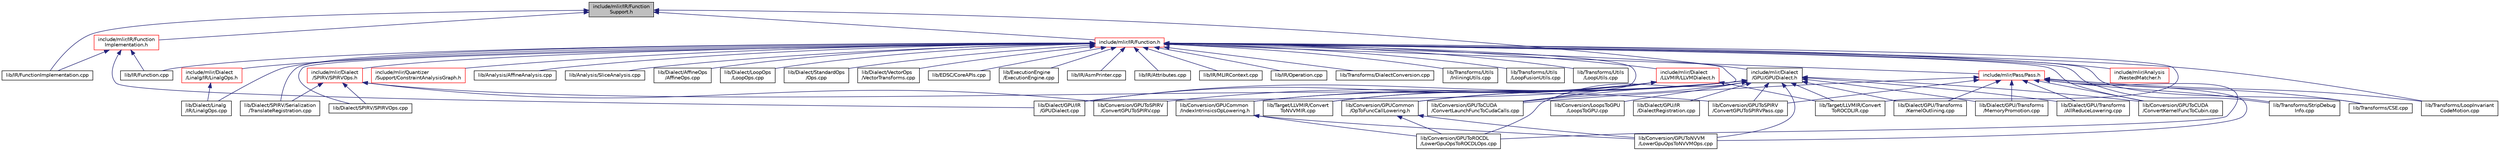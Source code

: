 digraph "include/mlir/IR/FunctionSupport.h"
{
  bgcolor="transparent";
  edge [fontname="Helvetica",fontsize="10",labelfontname="Helvetica",labelfontsize="10"];
  node [fontname="Helvetica",fontsize="10",shape=record];
  Node47 [label="include/mlir/IR/Function\lSupport.h",height=0.2,width=0.4,color="black", fillcolor="grey75", style="filled", fontcolor="black"];
  Node47 -> Node48 [dir="back",color="midnightblue",fontsize="10",style="solid",fontname="Helvetica"];
  Node48 [label="include/mlir/Dialect\l/GPU/GPUDialect.h",height=0.2,width=0.4,color="black",URL="$GPUDialect_8h.html"];
  Node48 -> Node49 [dir="back",color="midnightblue",fontsize="10",style="solid",fontname="Helvetica"];
  Node49 [label="lib/Conversion/GPUCommon\l/IndexIntrinsicsOpLowering.h",height=0.2,width=0.4,color="black",URL="$IndexIntrinsicsOpLowering_8h.html"];
  Node49 -> Node50 [dir="back",color="midnightblue",fontsize="10",style="solid",fontname="Helvetica"];
  Node50 [label="lib/Conversion/GPUToNVVM\l/LowerGpuOpsToNVVMOps.cpp",height=0.2,width=0.4,color="black",URL="$LowerGpuOpsToNVVMOps_8cpp.html"];
  Node49 -> Node51 [dir="back",color="midnightblue",fontsize="10",style="solid",fontname="Helvetica"];
  Node51 [label="lib/Conversion/GPUToROCDL\l/LowerGpuOpsToROCDLOps.cpp",height=0.2,width=0.4,color="black",URL="$LowerGpuOpsToROCDLOps_8cpp.html"];
  Node48 -> Node52 [dir="back",color="midnightblue",fontsize="10",style="solid",fontname="Helvetica"];
  Node52 [label="lib/Conversion/GPUCommon\l/OpToFuncCallLowering.h",height=0.2,width=0.4,color="black",URL="$OpToFuncCallLowering_8h.html"];
  Node52 -> Node50 [dir="back",color="midnightblue",fontsize="10",style="solid",fontname="Helvetica"];
  Node52 -> Node51 [dir="back",color="midnightblue",fontsize="10",style="solid",fontname="Helvetica"];
  Node48 -> Node53 [dir="back",color="midnightblue",fontsize="10",style="solid",fontname="Helvetica"];
  Node53 [label="lib/Conversion/GPUToCUDA\l/ConvertKernelFuncToCubin.cpp",height=0.2,width=0.4,color="black",URL="$ConvertKernelFuncToCubin_8cpp.html"];
  Node48 -> Node54 [dir="back",color="midnightblue",fontsize="10",style="solid",fontname="Helvetica"];
  Node54 [label="lib/Conversion/GPUToCUDA\l/ConvertLaunchFuncToCudaCalls.cpp",height=0.2,width=0.4,color="black",URL="$ConvertLaunchFuncToCudaCalls_8cpp.html"];
  Node48 -> Node50 [dir="back",color="midnightblue",fontsize="10",style="solid",fontname="Helvetica"];
  Node48 -> Node51 [dir="back",color="midnightblue",fontsize="10",style="solid",fontname="Helvetica"];
  Node48 -> Node55 [dir="back",color="midnightblue",fontsize="10",style="solid",fontname="Helvetica"];
  Node55 [label="lib/Conversion/GPUToSPIRV\l/ConvertGPUToSPIRV.cpp",height=0.2,width=0.4,color="black",URL="$ConvertGPUToSPIRV_8cpp.html"];
  Node48 -> Node56 [dir="back",color="midnightblue",fontsize="10",style="solid",fontname="Helvetica"];
  Node56 [label="lib/Conversion/GPUToSPIRV\l/ConvertGPUToSPIRVPass.cpp",height=0.2,width=0.4,color="black",URL="$ConvertGPUToSPIRVPass_8cpp.html"];
  Node48 -> Node57 [dir="back",color="midnightblue",fontsize="10",style="solid",fontname="Helvetica"];
  Node57 [label="lib/Conversion/LoopsToGPU\l/LoopsToGPU.cpp",height=0.2,width=0.4,color="black",URL="$LoopsToGPU_8cpp.html"];
  Node48 -> Node58 [dir="back",color="midnightblue",fontsize="10",style="solid",fontname="Helvetica"];
  Node58 [label="lib/Dialect/GPU/IR\l/DialectRegistration.cpp",height=0.2,width=0.4,color="black",URL="$GPU_2IR_2DialectRegistration_8cpp.html"];
  Node48 -> Node59 [dir="back",color="midnightblue",fontsize="10",style="solid",fontname="Helvetica"];
  Node59 [label="lib/Dialect/GPU/IR\l/GPUDialect.cpp",height=0.2,width=0.4,color="black",URL="$GPUDialect_8cpp.html"];
  Node48 -> Node60 [dir="back",color="midnightblue",fontsize="10",style="solid",fontname="Helvetica"];
  Node60 [label="lib/Dialect/GPU/Transforms\l/AllReduceLowering.cpp",height=0.2,width=0.4,color="black",URL="$AllReduceLowering_8cpp.html"];
  Node48 -> Node61 [dir="back",color="midnightblue",fontsize="10",style="solid",fontname="Helvetica"];
  Node61 [label="lib/Dialect/GPU/Transforms\l/KernelOutlining.cpp",height=0.2,width=0.4,color="black",URL="$KernelOutlining_8cpp.html"];
  Node48 -> Node62 [dir="back",color="midnightblue",fontsize="10",style="solid",fontname="Helvetica"];
  Node62 [label="lib/Dialect/GPU/Transforms\l/MemoryPromotion.cpp",height=0.2,width=0.4,color="black",URL="$MemoryPromotion_8cpp.html"];
  Node48 -> Node63 [dir="back",color="midnightblue",fontsize="10",style="solid",fontname="Helvetica"];
  Node63 [label="lib/Target/LLVMIR/Convert\lToNVVMIR.cpp",height=0.2,width=0.4,color="black",URL="$ConvertToNVVMIR_8cpp.html"];
  Node48 -> Node64 [dir="back",color="midnightblue",fontsize="10",style="solid",fontname="Helvetica"];
  Node64 [label="lib/Target/LLVMIR/Convert\lToROCDLIR.cpp",height=0.2,width=0.4,color="black",URL="$ConvertToROCDLIR_8cpp.html"];
  Node47 -> Node65 [dir="back",color="midnightblue",fontsize="10",style="solid",fontname="Helvetica"];
  Node65 [label="include/mlir/IR/Function.h",height=0.2,width=0.4,color="red",URL="$Function_8h.html"];
  Node65 -> Node66 [dir="back",color="midnightblue",fontsize="10",style="solid",fontname="Helvetica"];
  Node66 [label="include/mlir/Analysis\l/NestedMatcher.h",height=0.2,width=0.4,color="red",URL="$NestedMatcher_8h.html"];
  Node65 -> Node70 [dir="back",color="midnightblue",fontsize="10",style="solid",fontname="Helvetica"];
  Node70 [label="include/mlir/Dialect\l/Linalg/IR/LinalgOps.h",height=0.2,width=0.4,color="red",URL="$LinalgOps_8h.html"];
  Node70 -> Node84 [dir="back",color="midnightblue",fontsize="10",style="solid",fontname="Helvetica"];
  Node84 [label="lib/Dialect/Linalg\l/IR/LinalgOps.cpp",height=0.2,width=0.4,color="black",URL="$LinalgOps_8cpp.html"];
  Node65 -> Node87 [dir="back",color="midnightblue",fontsize="10",style="solid",fontname="Helvetica"];
  Node87 [label="include/mlir/Dialect\l/LLVMIR/LLVMDialect.h",height=0.2,width=0.4,color="red",URL="$LLVMDialect_8h.html"];
  Node87 -> Node49 [dir="back",color="midnightblue",fontsize="10",style="solid",fontname="Helvetica"];
  Node87 -> Node52 [dir="back",color="midnightblue",fontsize="10",style="solid",fontname="Helvetica"];
  Node87 -> Node54 [dir="back",color="midnightblue",fontsize="10",style="solid",fontname="Helvetica"];
  Node87 -> Node59 [dir="back",color="midnightblue",fontsize="10",style="solid",fontname="Helvetica"];
  Node87 -> Node63 [dir="back",color="midnightblue",fontsize="10",style="solid",fontname="Helvetica"];
  Node87 -> Node64 [dir="back",color="midnightblue",fontsize="10",style="solid",fontname="Helvetica"];
  Node65 -> Node98 [dir="back",color="midnightblue",fontsize="10",style="solid",fontname="Helvetica"];
  Node98 [label="include/mlir/Dialect\l/SPIRV/SPIRVOps.h",height=0.2,width=0.4,color="red",URL="$SPIRVOps_8h.html"];
  Node98 -> Node55 [dir="back",color="midnightblue",fontsize="10",style="solid",fontname="Helvetica"];
  Node98 -> Node56 [dir="back",color="midnightblue",fontsize="10",style="solid",fontname="Helvetica"];
  Node98 -> Node104 [dir="back",color="midnightblue",fontsize="10",style="solid",fontname="Helvetica"];
  Node104 [label="lib/Dialect/SPIRV/Serialization\l/TranslateRegistration.cpp",height=0.2,width=0.4,color="black",URL="$TranslateRegistration_8cpp.html"];
  Node98 -> Node107 [dir="back",color="midnightblue",fontsize="10",style="solid",fontname="Helvetica"];
  Node107 [label="lib/Dialect/SPIRV/SPIRVOps.cpp",height=0.2,width=0.4,color="black",URL="$SPIRVOps_8cpp.html"];
  Node65 -> Node110 [dir="back",color="midnightblue",fontsize="10",style="solid",fontname="Helvetica"];
  Node110 [label="include/mlir/Pass/Pass.h",height=0.2,width=0.4,color="red",URL="$Pass_8h.html"];
  Node110 -> Node53 [dir="back",color="midnightblue",fontsize="10",style="solid",fontname="Helvetica"];
  Node110 -> Node54 [dir="back",color="midnightblue",fontsize="10",style="solid",fontname="Helvetica"];
  Node110 -> Node50 [dir="back",color="midnightblue",fontsize="10",style="solid",fontname="Helvetica"];
  Node110 -> Node51 [dir="back",color="midnightblue",fontsize="10",style="solid",fontname="Helvetica"];
  Node110 -> Node56 [dir="back",color="midnightblue",fontsize="10",style="solid",fontname="Helvetica"];
  Node110 -> Node60 [dir="back",color="midnightblue",fontsize="10",style="solid",fontname="Helvetica"];
  Node110 -> Node61 [dir="back",color="midnightblue",fontsize="10",style="solid",fontname="Helvetica"];
  Node110 -> Node62 [dir="back",color="midnightblue",fontsize="10",style="solid",fontname="Helvetica"];
  Node110 -> Node140 [dir="back",color="midnightblue",fontsize="10",style="solid",fontname="Helvetica"];
  Node140 [label="lib/Transforms/CSE.cpp",height=0.2,width=0.4,color="black",URL="$CSE_8cpp.html"];
  Node110 -> Node144 [dir="back",color="midnightblue",fontsize="10",style="solid",fontname="Helvetica"];
  Node144 [label="lib/Transforms/LoopInvariant\lCodeMotion.cpp",height=0.2,width=0.4,color="black",URL="$LoopInvariantCodeMotion_8cpp.html"];
  Node110 -> Node151 [dir="back",color="midnightblue",fontsize="10",style="solid",fontname="Helvetica"];
  Node151 [label="lib/Transforms/StripDebug\lInfo.cpp",height=0.2,width=0.4,color="black",URL="$StripDebugInfo_8cpp.html"];
  Node65 -> Node154 [dir="back",color="midnightblue",fontsize="10",style="solid",fontname="Helvetica"];
  Node154 [label="include/mlir/Quantizer\l/Support/ConstraintAnalysisGraph.h",height=0.2,width=0.4,color="red",URL="$ConstraintAnalysisGraph_8h.html"];
  Node65 -> Node162 [dir="back",color="midnightblue",fontsize="10",style="solid",fontname="Helvetica"];
  Node162 [label="lib/Analysis/AffineAnalysis.cpp",height=0.2,width=0.4,color="black",URL="$AffineAnalysis_8cpp.html"];
  Node65 -> Node163 [dir="back",color="midnightblue",fontsize="10",style="solid",fontname="Helvetica"];
  Node163 [label="lib/Analysis/SliceAnalysis.cpp",height=0.2,width=0.4,color="black",URL="$SliceAnalysis_8cpp.html"];
  Node65 -> Node53 [dir="back",color="midnightblue",fontsize="10",style="solid",fontname="Helvetica"];
  Node65 -> Node54 [dir="back",color="midnightblue",fontsize="10",style="solid",fontname="Helvetica"];
  Node65 -> Node164 [dir="back",color="midnightblue",fontsize="10",style="solid",fontname="Helvetica"];
  Node164 [label="lib/Dialect/AffineOps\l/AffineOps.cpp",height=0.2,width=0.4,color="black",URL="$AffineOps_8cpp.html"];
  Node65 -> Node59 [dir="back",color="midnightblue",fontsize="10",style="solid",fontname="Helvetica"];
  Node65 -> Node84 [dir="back",color="midnightblue",fontsize="10",style="solid",fontname="Helvetica"];
  Node65 -> Node165 [dir="back",color="midnightblue",fontsize="10",style="solid",fontname="Helvetica"];
  Node165 [label="lib/Dialect/LoopOps\l/LoopOps.cpp",height=0.2,width=0.4,color="black",URL="$LoopOps_8cpp.html"];
  Node65 -> Node104 [dir="back",color="midnightblue",fontsize="10",style="solid",fontname="Helvetica"];
  Node65 -> Node107 [dir="back",color="midnightblue",fontsize="10",style="solid",fontname="Helvetica"];
  Node65 -> Node166 [dir="back",color="midnightblue",fontsize="10",style="solid",fontname="Helvetica"];
  Node166 [label="lib/Dialect/StandardOps\l/Ops.cpp",height=0.2,width=0.4,color="black",URL="$Ops_8cpp.html"];
  Node65 -> Node167 [dir="back",color="midnightblue",fontsize="10",style="solid",fontname="Helvetica"];
  Node167 [label="lib/Dialect/VectorOps\l/VectorTransforms.cpp",height=0.2,width=0.4,color="black",URL="$VectorTransforms_8cpp.html"];
  Node65 -> Node168 [dir="back",color="midnightblue",fontsize="10",style="solid",fontname="Helvetica"];
  Node168 [label="lib/EDSC/CoreAPIs.cpp",height=0.2,width=0.4,color="black",URL="$CoreAPIs_8cpp.html"];
  Node65 -> Node169 [dir="back",color="midnightblue",fontsize="10",style="solid",fontname="Helvetica"];
  Node169 [label="lib/ExecutionEngine\l/ExecutionEngine.cpp",height=0.2,width=0.4,color="black",URL="$ExecutionEngine_8cpp.html"];
  Node65 -> Node170 [dir="back",color="midnightblue",fontsize="10",style="solid",fontname="Helvetica"];
  Node170 [label="lib/IR/AsmPrinter.cpp",height=0.2,width=0.4,color="black",URL="$AsmPrinter_8cpp.html"];
  Node65 -> Node171 [dir="back",color="midnightblue",fontsize="10",style="solid",fontname="Helvetica"];
  Node171 [label="lib/IR/Attributes.cpp",height=0.2,width=0.4,color="black",URL="$Attributes_8cpp.html"];
  Node65 -> Node172 [dir="back",color="midnightblue",fontsize="10",style="solid",fontname="Helvetica"];
  Node172 [label="lib/IR/Function.cpp",height=0.2,width=0.4,color="black",URL="$Function_8cpp.html"];
  Node65 -> Node173 [dir="back",color="midnightblue",fontsize="10",style="solid",fontname="Helvetica"];
  Node173 [label="lib/IR/MLIRContext.cpp",height=0.2,width=0.4,color="black",URL="$MLIRContext_8cpp.html"];
  Node65 -> Node174 [dir="back",color="midnightblue",fontsize="10",style="solid",fontname="Helvetica"];
  Node174 [label="lib/IR/Operation.cpp",height=0.2,width=0.4,color="black",URL="$Operation_8cpp.html"];
  Node65 -> Node64 [dir="back",color="midnightblue",fontsize="10",style="solid",fontname="Helvetica"];
  Node65 -> Node140 [dir="back",color="midnightblue",fontsize="10",style="solid",fontname="Helvetica"];
  Node65 -> Node175 [dir="back",color="midnightblue",fontsize="10",style="solid",fontname="Helvetica"];
  Node175 [label="lib/Transforms/DialectConversion.cpp",height=0.2,width=0.4,color="black",URL="$DialectConversion_8cpp.html"];
  Node65 -> Node144 [dir="back",color="midnightblue",fontsize="10",style="solid",fontname="Helvetica"];
  Node65 -> Node151 [dir="back",color="midnightblue",fontsize="10",style="solid",fontname="Helvetica"];
  Node65 -> Node176 [dir="back",color="midnightblue",fontsize="10",style="solid",fontname="Helvetica"];
  Node176 [label="lib/Transforms/Utils\l/InliningUtils.cpp",height=0.2,width=0.4,color="black",URL="$InliningUtils_8cpp.html"];
  Node65 -> Node177 [dir="back",color="midnightblue",fontsize="10",style="solid",fontname="Helvetica"];
  Node177 [label="lib/Transforms/Utils\l/LoopFusionUtils.cpp",height=0.2,width=0.4,color="black",URL="$LoopFusionUtils_8cpp.html"];
  Node65 -> Node178 [dir="back",color="midnightblue",fontsize="10",style="solid",fontname="Helvetica"];
  Node178 [label="lib/Transforms/Utils\l/LoopUtils.cpp",height=0.2,width=0.4,color="black",URL="$LoopUtils_8cpp.html"];
  Node47 -> Node180 [dir="back",color="midnightblue",fontsize="10",style="solid",fontname="Helvetica"];
  Node180 [label="include/mlir/IR/Function\lImplementation.h",height=0.2,width=0.4,color="red",URL="$FunctionImplementation_8h.html"];
  Node180 -> Node59 [dir="back",color="midnightblue",fontsize="10",style="solid",fontname="Helvetica"];
  Node180 -> Node172 [dir="back",color="midnightblue",fontsize="10",style="solid",fontname="Helvetica"];
  Node180 -> Node181 [dir="back",color="midnightblue",fontsize="10",style="solid",fontname="Helvetica"];
  Node181 [label="lib/IR/FunctionImplementation.cpp",height=0.2,width=0.4,color="black",URL="$FunctionImplementation_8cpp.html"];
  Node47 -> Node181 [dir="back",color="midnightblue",fontsize="10",style="solid",fontname="Helvetica"];
}
